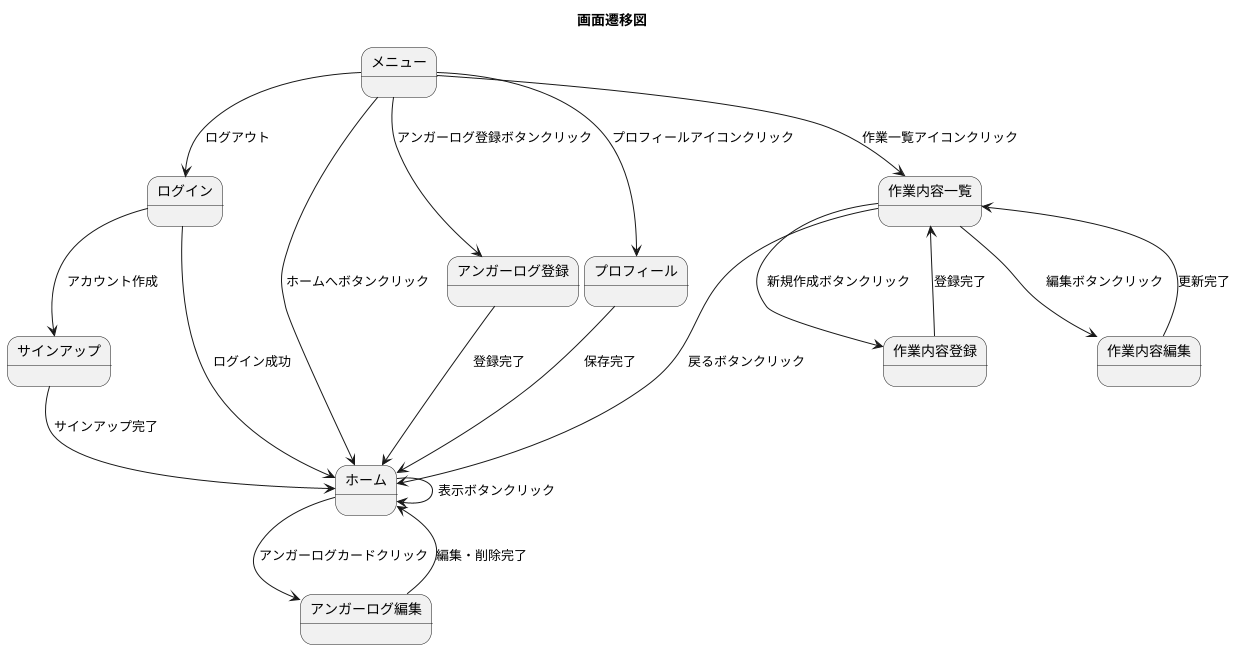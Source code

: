 @startuml ScreenTrnsition
title "画面遷移図"
state ログイン
state サインアップ
state ホーム
state アンガーログ登録
state アンガーログ編集
state プロフィール
state 作業内容一覧
state 作業内容登録
state 作業内容編集
state メニュー

ログイン --> ホーム : ログイン成功
ログイン --> サインアップ : アカウント作成
サインアップ --> ホーム : サインアップ完了

ホーム --> アンガーログ編集 : アンガーログカードクリック
ホーム --> ホーム : 表示ボタンクリック
メニュー --> アンガーログ登録 : アンガーログ登録ボタンクリック
メニュー --> ホーム : ホームへボタンクリック
メニュー --> プロフィール : プロフィールアイコンクリック
メニュー --> 作業内容一覧 : 作業一覧アイコンクリック
メニュー --> ログイン : ログアウト

アンガーログ編集 --> ホーム : 編集・削除完了
アンガーログ登録 --> ホーム : 登録完了
プロフィール --> ホーム : 保存完了
作業内容一覧 --> 作業内容登録 : 新規作成ボタンクリック
作業内容一覧 --> 作業内容編集 : 編集ボタンクリック
作業内容登録 --> 作業内容一覧 : 登録完了
作業内容編集 --> 作業内容一覧 : 更新完了
作業内容一覧 --> ホーム : 戻るボタンクリック

@enduml